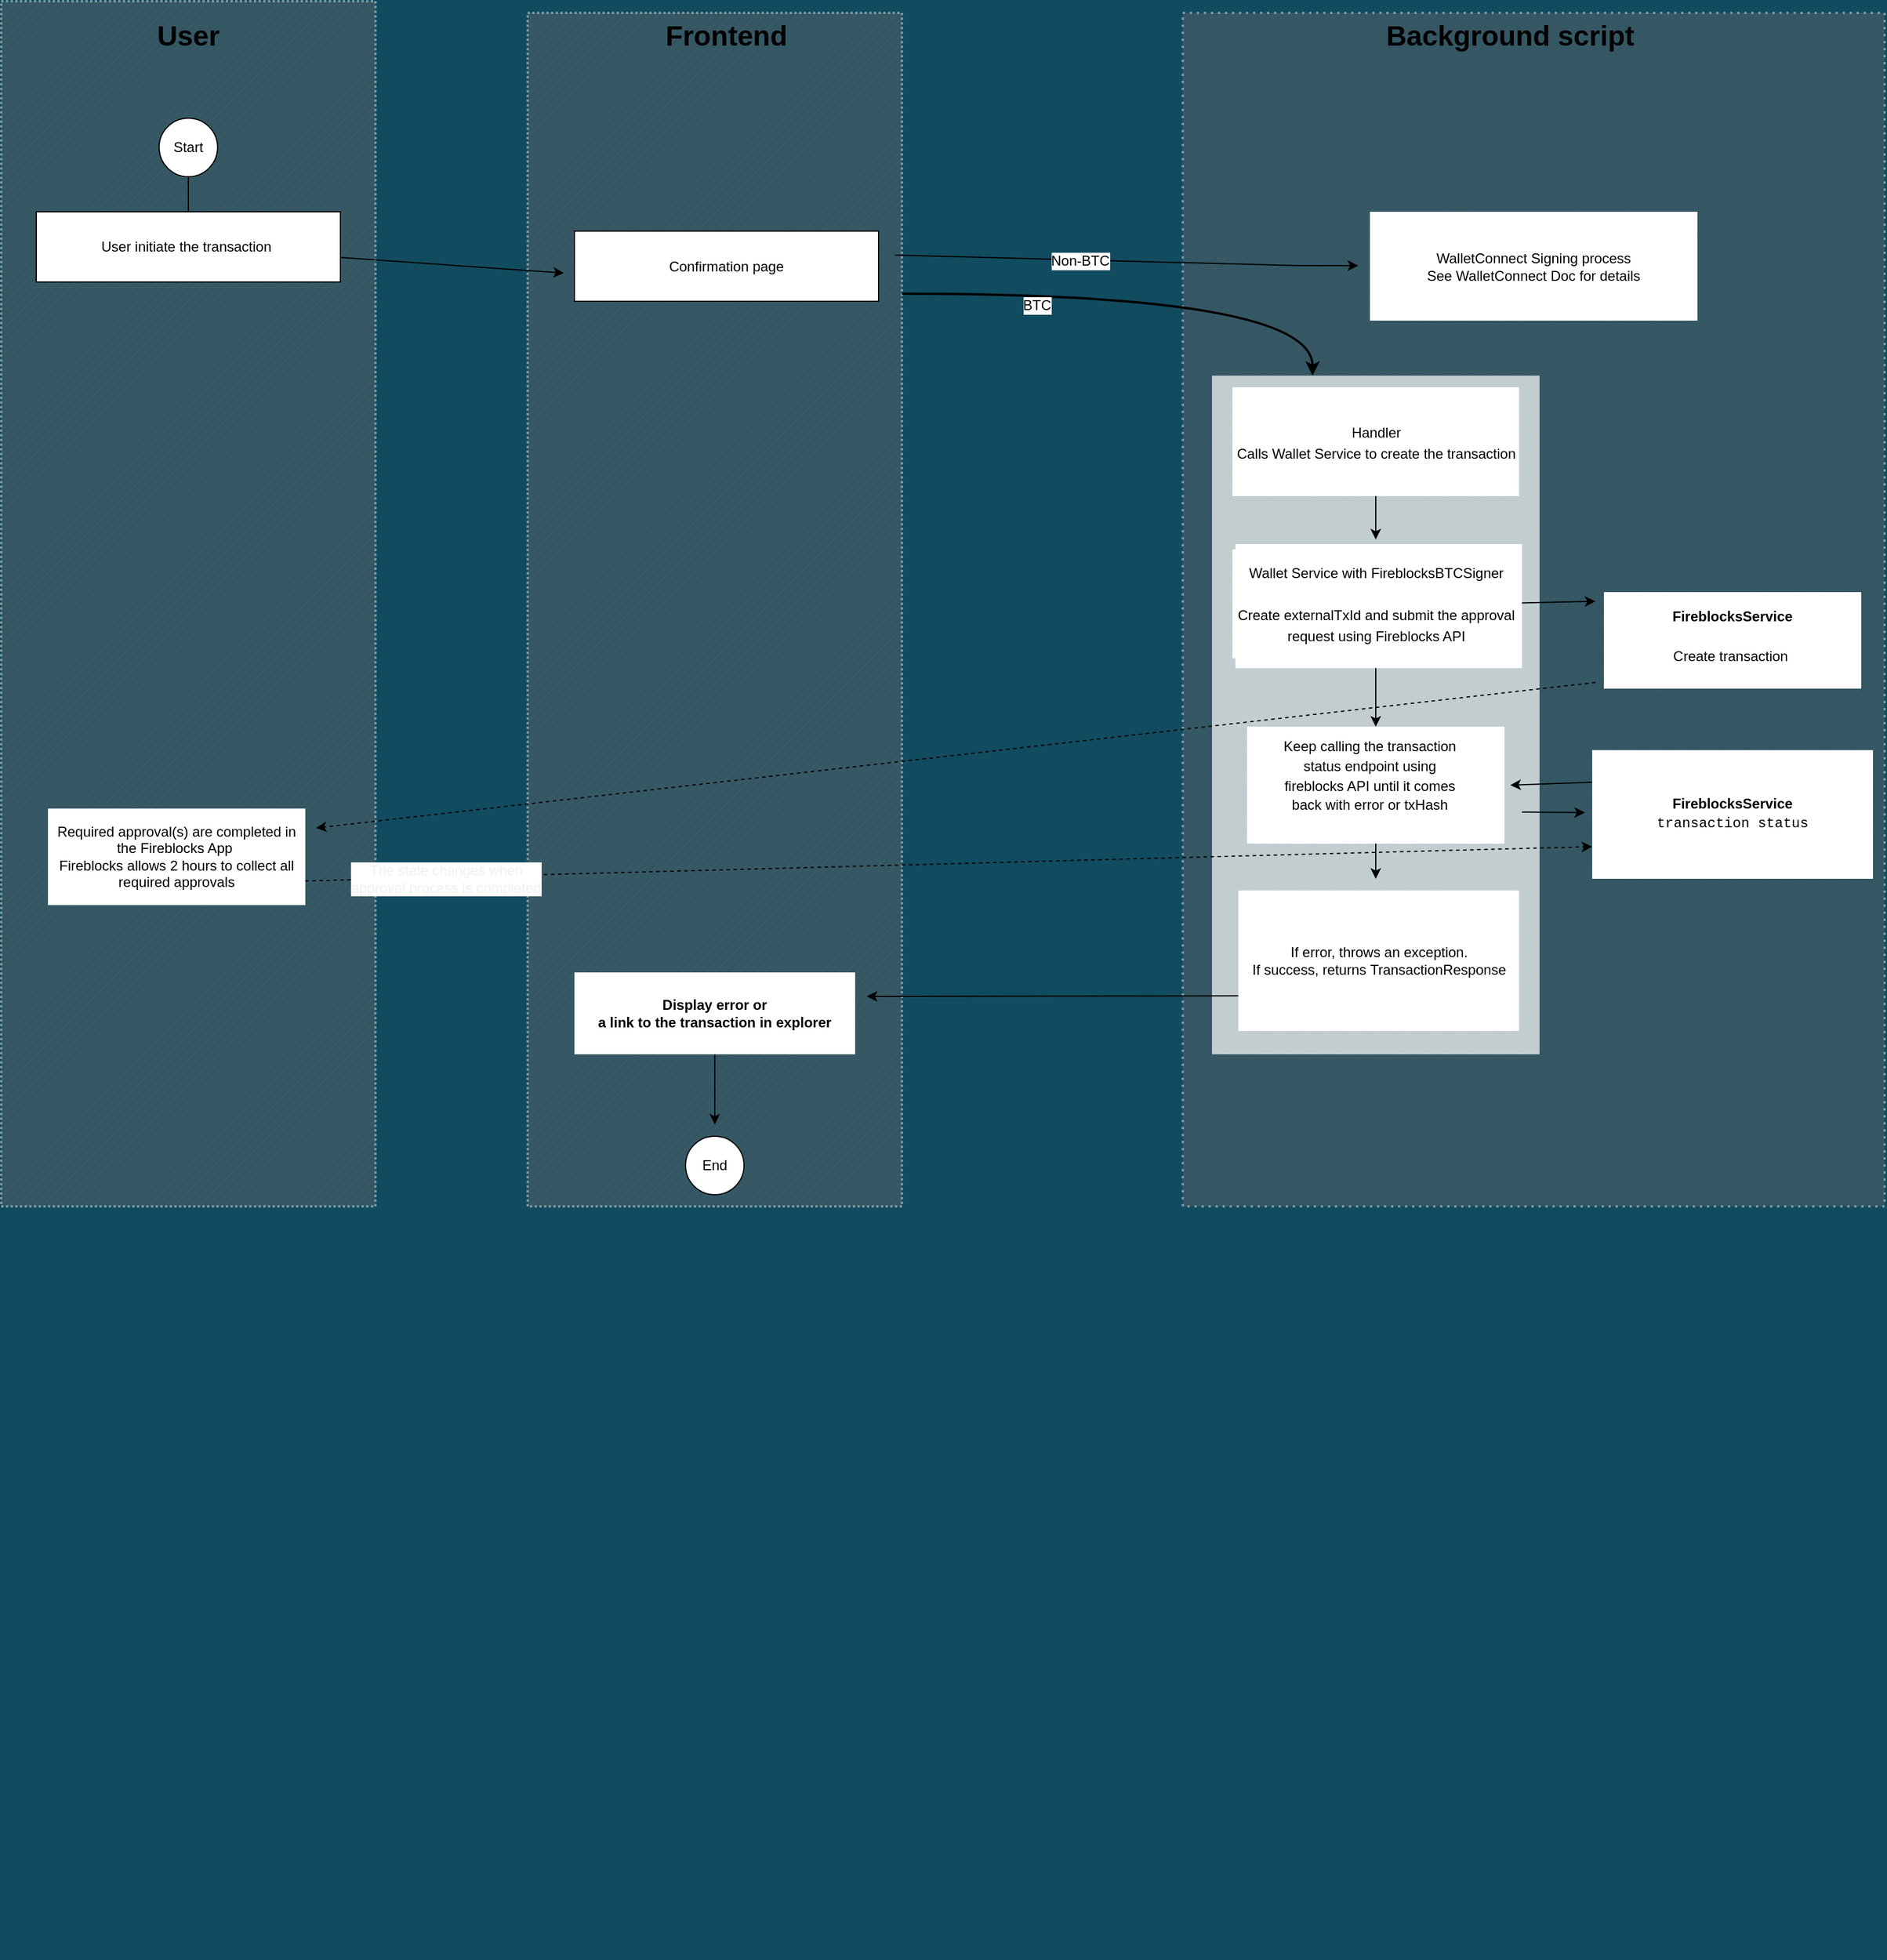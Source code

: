 <mxfile>
    <diagram id="ikVnFOtW2PevHxWWv3t5" name="Page-1">
        <mxGraphModel dx="2571" dy="802" grid="1" gridSize="10" guides="1" tooltips="1" connect="1" arrows="1" fold="1" page="1" pageScale="1" pageWidth="850" pageHeight="1100" background="#114B5F" math="0" shadow="0">
            <root>
                <mxCell id="0"/>
                <mxCell id="1" parent="0"/>
                <mxCell id="57" value="" style="verticalLabelPosition=bottom;verticalAlign=top;html=1;shape=mxgraph.basic.patternFillRect;fillStyle=diag;step=5;fillStrokeWidth=0.2;fillStrokeColor=#dddddd;dashed=1;strokeColor=#FFFFFF;strokeWidth=2;opacity=40;fillColor=#696969;dashPattern=1 1;labelBackgroundColor=default;" parent="1" vertex="1">
                    <mxGeometry x="-350" y="50" width="320" height="1020" as="geometry"/>
                </mxCell>
                <mxCell id="3" value="" style="verticalLabelPosition=bottom;verticalAlign=top;html=1;shape=mxgraph.basic.patternFillRect;fillStyle=diag;step=5;fillStrokeWidth=0.2;fillStrokeColor=#dddddd;dashed=1;strokeColor=#FFFFFF;strokeWidth=2;opacity=40;fillColor=#696969;dashPattern=1 2;" parent="1" vertex="1">
                    <mxGeometry x="210" y="50" width="600" height="1020" as="geometry"/>
                </mxCell>
                <mxCell id="4" value="" style="verticalLabelPosition=bottom;verticalAlign=top;html=1;shape=mxgraph.basic.patternFillRect;fillStyle=diag;step=5;fillStrokeWidth=0.2;fillStrokeColor=#dddddd;dashed=1;strokeColor=#FFFFFF;strokeWidth=2;opacity=40;fillColor=#696969;dashPattern=1 1;" parent="1" vertex="1">
                    <mxGeometry x="-800" y="40" width="320" height="1030" as="geometry"/>
                </mxCell>
                <mxCell id="5" value="&lt;h1&gt;Background script&lt;/h1&gt;" style="text;html=1;strokeColor=none;fillColor=none;spacing=5;spacingTop=-20;whiteSpace=wrap;overflow=hidden;rounded=0;fontStyle=1;align=center;" parent="1" vertex="1">
                    <mxGeometry x="170" y="50" width="640" height="40" as="geometry"/>
                </mxCell>
                <mxCell id="12" value="Start" style="ellipse;whiteSpace=wrap;html=1;aspect=fixed;labelPosition=center;verticalLabelPosition=middle;align=center;verticalAlign=middle;rounded=0;" parent="1" vertex="1">
                    <mxGeometry x="-665" y="140" width="50" height="50" as="geometry"/>
                </mxCell>
                <mxCell id="16" value="" style="whiteSpace=wrap;html=1;rounded=0;strokeColor=none;" parent="1" vertex="1">
                    <mxGeometry x="570" y="545" width="220" height="82.5" as="geometry"/>
                </mxCell>
                <mxCell id="17" value="&lt;h1&gt;User&lt;/h1&gt;" style="text;html=1;strokeColor=none;fillColor=none;spacing=5;spacingTop=-20;whiteSpace=wrap;overflow=hidden;rounded=0;align=center;" parent="1" vertex="1">
                    <mxGeometry x="-800" y="50" width="320" height="40" as="geometry"/>
                </mxCell>
                <mxCell id="20" value="" style="whiteSpace=wrap;html=1;rounded=0;fillStyle=solid;fillColor=default;strokeColor=none;opacity=70;" parent="1" vertex="1">
                    <mxGeometry x="235" y="360" width="280" height="580" as="geometry"/>
                </mxCell>
                <mxCell id="22" value="" style="edgeLabel;resizable=0;html=1;align=right;verticalAlign=middle;dashed=1;dashPattern=1 1;fillStyle=solid;strokeColor=#030303;strokeWidth=6;fontSize=14;fillColor=none;opacity=40;labelBackgroundColor=none;labelBorderColor=none;spacingTop=0;spacing=4;textOpacity=70;rounded=0;" parent="1" connectable="0" vertex="1">
                    <mxGeometry x="110" y="1709.997" as="geometry"/>
                </mxCell>
                <mxCell id="24" value="End" style="ellipse;whiteSpace=wrap;html=1;aspect=fixed;labelPosition=center;verticalLabelPosition=middle;align=center;verticalAlign=middle;rounded=0;" parent="1" vertex="1">
                    <mxGeometry x="-215" y="1010" width="50" height="50" as="geometry"/>
                </mxCell>
                <mxCell id="25" value="" style="edgeStyle=none;html=1;exitX=0.5;exitY=1;exitDx=0;exitDy=0;entryX=0.5;entryY=0;entryDx=0;entryDy=0;rounded=0;endArrow=none;" parent="1" source="12" target="26" edge="1">
                    <mxGeometry relative="1" as="geometry">
                        <mxPoint x="-640" y="190" as="sourcePoint"/>
                        <mxPoint x="-640" y="353" as="targetPoint"/>
                    </mxGeometry>
                </mxCell>
                <mxCell id="43" style="edgeStyle=none;html=1;exitX=0.981;exitY=0.203;exitDx=0;exitDy=0;exitPerimeter=0;" parent="1" source="57" edge="1">
                    <mxGeometry relative="1" as="geometry">
                        <mxPoint y="266" as="sourcePoint"/>
                        <mxPoint x="360" y="266" as="targetPoint"/>
                        <Array as="points">
                            <mxPoint x="310" y="266"/>
                        </Array>
                    </mxGeometry>
                </mxCell>
                <mxCell id="44" value="&lt;font style=&quot;font-size: 12px;&quot;&gt;Non-BTC&lt;/font&gt;" style="edgeLabel;html=1;align=center;verticalAlign=middle;resizable=0;points=[];" parent="43" vertex="1" connectable="0">
                    <mxGeometry x="-0.054" y="1" relative="1" as="geometry">
                        <mxPoint x="-30" y="1" as="offset"/>
                    </mxGeometry>
                </mxCell>
                <mxCell id="87" style="edgeStyle=none;html=1;entryX=0.097;entryY=0.218;entryDx=0;entryDy=0;entryPerimeter=0;fontFamily=Helvetica;fontSize=12;fontColor=#FFFCFD;" parent="1" source="26" target="57" edge="1">
                    <mxGeometry relative="1" as="geometry"/>
                </mxCell>
                <mxCell id="26" value="User initiate the transaction&amp;nbsp;" style="rounded=0;whiteSpace=wrap;html=1;" parent="1" vertex="1">
                    <mxGeometry x="-770" y="220" width="260" height="60" as="geometry"/>
                </mxCell>
                <mxCell id="79" style="edgeStyle=none;html=1;fontFamily=Helvetica;fontSize=12;fontColor=#FFFCFD;entryX=0.573;entryY=0.67;entryDx=0;entryDy=0;entryPerimeter=0;" parent="1" target="3" edge="1">
                    <mxGeometry relative="1" as="geometry">
                        <mxPoint x="500" y="733" as="sourcePoint"/>
                        <mxPoint x="550" y="720" as="targetPoint"/>
                        <Array as="points"/>
                    </mxGeometry>
                </mxCell>
                <mxCell id="81" style="edgeStyle=none;html=1;fontFamily=Helvetica;fontSize=12;fontColor=#FFFCFD;" parent="1" source="27" edge="1">
                    <mxGeometry relative="1" as="geometry">
                        <mxPoint x="375" y="790" as="targetPoint"/>
                    </mxGeometry>
                </mxCell>
                <mxCell id="27" value="" style="whiteSpace=wrap;html=1;rounded=0;strokeColor=none;" parent="1" vertex="1">
                    <mxGeometry x="265" y="660" width="220" height="100" as="geometry"/>
                </mxCell>
                <mxCell id="28" value="&lt;span style=&quot;font-size: 12px;&quot;&gt;Keep calling the transaction status endpoint using fireblocks API until it comes back with error or txHash&lt;br&gt;&lt;/span&gt;" style="text;html=1;strokeColor=none;fillColor=none;align=center;verticalAlign=top;whiteSpace=wrap;rounded=0;fontSize=14;labelBackgroundColor=#;" parent="1" vertex="1">
                    <mxGeometry x="290" y="661.25" width="160" height="77.5" as="geometry"/>
                </mxCell>
                <mxCell id="80" style="edgeStyle=none;html=1;fontFamily=Helvetica;fontSize=12;fontColor=#FFFCFD;exitX=0;exitY=0.25;exitDx=0;exitDy=0;" parent="1" source="30" edge="1">
                    <mxGeometry relative="1" as="geometry">
                        <mxPoint x="490" y="710" as="targetPoint"/>
                    </mxGeometry>
                </mxCell>
                <mxCell id="30" value="&lt;b&gt;FireblocksService&lt;/b&gt;&lt;br&gt;&lt;div style=&quot;font-family: Menlo, Monaco, &amp;quot;Courier New&amp;quot;, monospace; line-height: 18px;&quot;&gt;transaction status&lt;/div&gt;" style="whiteSpace=wrap;html=1;rounded=0;strokeColor=none;" parent="1" vertex="1">
                    <mxGeometry x="560" y="680" width="240" height="110" as="geometry"/>
                </mxCell>
                <mxCell id="82" style="edgeStyle=none;html=1;entryX=0.906;entryY=0.824;entryDx=0;entryDy=0;entryPerimeter=0;fontFamily=Helvetica;fontSize=12;fontColor=#FFFCFD;exitX=0;exitY=0.75;exitDx=0;exitDy=0;" parent="1" source="34" target="57" edge="1">
                    <mxGeometry relative="1" as="geometry"/>
                </mxCell>
                <mxCell id="34" value="If error, throws an exception.&lt;br&gt;If success, returns&amp;nbsp;TransactionResponse" style="whiteSpace=wrap;html=1;rounded=0;strokeColor=none;labelBackgroundColor=none;" parent="1" vertex="1">
                    <mxGeometry x="257.5" y="800" width="240" height="120" as="geometry"/>
                </mxCell>
                <mxCell id="42" value="WalletConnect Signing process&lt;br&gt;See WalletConnect Doc for details&lt;br&gt;&lt;div style=&quot;line-height: 18px;&quot;&gt;&lt;/div&gt;" style="whiteSpace=wrap;html=1;rounded=0;strokeColor=none;labelBackgroundColor=none;" parent="1" vertex="1">
                    <mxGeometry x="370" y="220" width="280" height="93" as="geometry"/>
                </mxCell>
                <mxCell id="54" style="edgeStyle=none;html=1;exitX=1;exitY=0.75;exitDx=0;exitDy=0;fontFamily=Helvetica;fontSize=12;fontColor=#FFFCFD;entryX=0;entryY=0.75;entryDx=0;entryDy=0;dashed=1;" parent="1" source="52" target="30" edge="1">
                    <mxGeometry relative="1" as="geometry">
                        <Array as="points"/>
                    </mxGeometry>
                </mxCell>
                <mxCell id="55" value="&lt;font&gt;The state changes when &lt;br&gt;approval process is completed&lt;/font&gt;" style="edgeLabel;html=1;align=center;verticalAlign=middle;resizable=0;points=[];fontSize=12;fontFamily=Helvetica;fontColor=#F0F0F0;" parent="54" vertex="1" connectable="0">
                    <mxGeometry x="-0.52" relative="1" as="geometry">
                        <mxPoint x="-144" y="5" as="offset"/>
                    </mxGeometry>
                </mxCell>
                <mxCell id="52" value="Required approval(s) are completed in the Fireblocks App&amp;nbsp;&lt;br&gt;Fireblocks allows 2 hours to collect all required approvals" style="whiteSpace=wrap;html=1;rounded=0;strokeColor=none;" parent="1" vertex="1">
                    <mxGeometry x="-760" y="730" width="220" height="82.5" as="geometry"/>
                </mxCell>
                <mxCell id="58" value="&lt;h1&gt;Frontend&lt;/h1&gt;" style="text;html=1;strokeColor=none;fillColor=none;spacing=5;spacingTop=-20;whiteSpace=wrap;overflow=hidden;rounded=0;align=center;" parent="1" vertex="1">
                    <mxGeometry x="-340" y="50" width="320" height="40" as="geometry"/>
                </mxCell>
                <mxCell id="86" style="edgeStyle=none;html=1;fontFamily=Helvetica;fontSize=12;fontColor=#FFFCFD;" parent="1" source="59" edge="1">
                    <mxGeometry relative="1" as="geometry">
                        <mxPoint x="-190" y="1000" as="targetPoint"/>
                    </mxGeometry>
                </mxCell>
                <mxCell id="59" value="&lt;b&gt;Display error or &lt;br&gt;a link to the transaction in explorer&lt;/b&gt;" style="whiteSpace=wrap;html=1;rounded=0;strokeColor=none;" parent="1" vertex="1">
                    <mxGeometry x="-310" y="870" width="240" height="70" as="geometry"/>
                </mxCell>
                <mxCell id="69" value="Confirmation page" style="rounded=0;whiteSpace=wrap;html=1;" parent="1" vertex="1">
                    <mxGeometry x="-310" y="236.5" width="260" height="60" as="geometry"/>
                </mxCell>
                <mxCell id="70" style="edgeStyle=none;html=1;entryX=0.588;entryY=0.493;entryDx=0;entryDy=0;entryPerimeter=0;fontFamily=Helvetica;fontSize=12;fontColor=#FFFCFD;startArrow=none;" parent="1" source="84" target="3" edge="1">
                    <mxGeometry relative="1" as="geometry"/>
                </mxCell>
                <mxCell id="78" style="edgeStyle=none;html=1;entryX=0.5;entryY=0;entryDx=0;entryDy=0;fontFamily=Helvetica;fontSize=12;fontColor=#FFFCFD;" parent="1" source="14" target="27" edge="1">
                    <mxGeometry relative="1" as="geometry"/>
                </mxCell>
                <mxCell id="7" style="edgeStyle=orthogonalEdgeStyle;curved=1;html=1;fontSize=14;strokeWidth=2;rounded=0;exitX=0.934;exitY=0.217;exitDx=0;exitDy=0;exitPerimeter=0;" parent="1" target="20" edge="1">
                    <mxGeometry relative="1" as="geometry">
                        <mxPoint x="-30.0" y="290.02" as="sourcePoint"/>
                        <mxPoint x="321.12" y="427" as="targetPoint"/>
                        <Array as="points">
                            <mxPoint x="321" y="290"/>
                        </Array>
                    </mxGeometry>
                </mxCell>
                <mxCell id="45" value="BTC" style="edgeLabel;html=1;align=center;verticalAlign=middle;resizable=0;points=[];fontSize=12;" parent="7" vertex="1" connectable="0">
                    <mxGeometry x="-0.244" relative="1" as="geometry">
                        <mxPoint x="-44" y="10" as="offset"/>
                    </mxGeometry>
                </mxCell>
                <mxCell id="71" style="edgeStyle=none;html=1;exitX=0.588;exitY=0.561;exitDx=0;exitDy=0;fontFamily=Helvetica;fontSize=12;fontColor=#FFFCFD;exitPerimeter=0;dashed=1;entryX=0.841;entryY=0.686;entryDx=0;entryDy=0;entryPerimeter=0;" parent="1" source="3" target="4" edge="1">
                    <mxGeometry relative="1" as="geometry">
                        <mxPoint x="-547" y="716" as="targetPoint"/>
                    </mxGeometry>
                </mxCell>
                <mxCell id="18" value="&lt;b style=&quot;font-size: 12px;&quot;&gt;FireblocksService&lt;br&gt;&lt;/b&gt;&lt;span style=&quot;font-size: 12px;&quot;&gt;&lt;br&gt;Create transaction&amp;nbsp;&lt;br&gt;&lt;/span&gt;" style="text;html=1;strokeColor=none;fillColor=none;align=center;verticalAlign=top;whiteSpace=wrap;rounded=0;fontSize=14;" parent="1" vertex="1">
                    <mxGeometry x="600" y="550" width="160" height="72.5" as="geometry"/>
                </mxCell>
                <mxCell id="75" style="edgeStyle=none;html=1;fontFamily=Helvetica;fontSize=12;fontColor=#FFFCFD;" parent="1" source="72" edge="1">
                    <mxGeometry relative="1" as="geometry">
                        <mxPoint x="375" y="500" as="targetPoint"/>
                    </mxGeometry>
                </mxCell>
                <mxCell id="72" value="&lt;div style=&quot;background-color: rgb(31, 31, 31); line-height: 18px;&quot;&gt;&lt;/div&gt;&lt;div style=&quot;line-height: 18px;&quot;&gt;Handler&lt;br&gt;Calls Wallet Service to create the transaction&lt;br&gt;&lt;/div&gt;" style="whiteSpace=wrap;html=1;rounded=0;strokeColor=none;" parent="1" vertex="1">
                    <mxGeometry x="252.5" y="370" width="245" height="93" as="geometry"/>
                </mxCell>
                <mxCell id="85" value="" style="edgeStyle=none;html=1;entryX=0.588;entryY=0.493;entryDx=0;entryDy=0;entryPerimeter=0;fontFamily=Helvetica;fontSize=12;fontColor=#FFFCFD;endArrow=none;" parent="1" source="14" target="84" edge="1">
                    <mxGeometry relative="1" as="geometry">
                        <mxPoint x="-105" y="564.386" as="sourcePoint"/>
                        <mxPoint x="562.8" y="552.86" as="targetPoint"/>
                    </mxGeometry>
                </mxCell>
                <mxCell id="84" value="&lt;div style=&quot;background-color: rgb(31, 31, 31); line-height: 18px;&quot;&gt;&lt;/div&gt;&lt;div style=&quot;background-color: rgb(31, 31, 31); line-height: 18px;&quot;&gt;&lt;font color=&quot;#f7fcfb&quot;&gt;&lt;br&gt;&lt;/font&gt;&lt;/div&gt;" style="whiteSpace=wrap;html=1;rounded=0;strokeColor=none;" parent="1" vertex="1">
                    <mxGeometry x="255" y="504" width="245" height="106" as="geometry"/>
                </mxCell>
                <mxCell id="14" value="&lt;div style=&quot;line-height: 18px;&quot;&gt;&lt;/div&gt;&lt;div style=&quot;line-height: 18px;&quot;&gt;Wallet Service with FireblocksBTCSigner&lt;br&gt;&lt;br&gt;&lt;div style=&quot;line-height: 18px;&quot;&gt;Create externalTxId and submit the approval request using Fireblocks API&lt;/div&gt;&lt;/div&gt;" style="whiteSpace=wrap;html=1;rounded=0;strokeColor=none;labelBackgroundColor=none;" parent="1" vertex="1">
                    <mxGeometry x="252.5" y="508.5" width="245" height="93" as="geometry"/>
                </mxCell>
            </root>
        </mxGraphModel>
    </diagram>
</mxfile>
